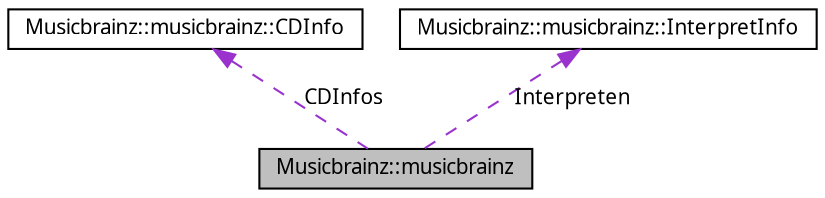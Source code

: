 digraph G
{
  edge [fontname="FreeSans.ttf",fontsize=10,labelfontname="FreeSans.ttf",labelfontsize=10];
  node [fontname="FreeSans.ttf",fontsize=10,shape=record];
  Node1 [label="Musicbrainz::musicbrainz",height=0.2,width=0.4,color="black", fillcolor="grey75", style="filled" fontcolor="black"];
  Node2 -> Node1 [dir=back,color="darkorchid3",fontsize=10,style="dashed",label="CDInfos",fontname="FreeSans.ttf"];
  Node2 [label="Musicbrainz::musicbrainz::CDInfo",height=0.2,width=0.4,color="black", fillcolor="white", style="filled",URL="$struct_musicbrainz_1_1musicbrainz_1_1_c_d_info.html",tooltip="struct which is used to be a return-value for the musicbrainz-functions."];
  Node3 -> Node1 [dir=back,color="darkorchid3",fontsize=10,style="dashed",label="Interpreten",fontname="FreeSans.ttf"];
  Node3 [label="Musicbrainz::musicbrainz::InterpretInfo",height=0.2,width=0.4,color="black", fillcolor="white", style="filled",URL="$struct_musicbrainz_1_1musicbrainz_1_1_interpret_info.html",tooltip="struct which is used to be a return-value for the musicbrainz-functions."];
}
